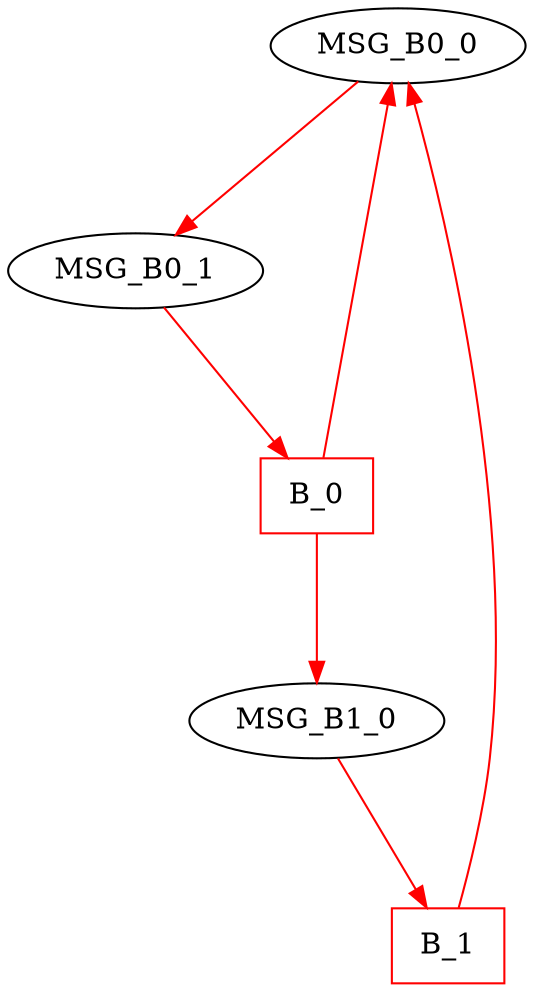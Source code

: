 digraph G {
graph [root="B_0", nodesep=0.6, mindist=1.0, ranksep=1.0, overlap=false]
node [shape="oval", color="black"]
edge [type="defDst", color="red"]

MSG_B0_0 [type="TMsg", tOffs=0, size=1];
MSG_B0_1 [type="TMsg", tOffs=1, size=1];
B_0      [type="Block", shape="rectangle", color="red", tPeriod=2];

MSG_B1_0 [type="TMsg", tOffs=0, size=5];
B_1      [type="Block", shape="rectangle", color="red", tPeriod=3];

MSG_B0_0 -> MSG_B0_1 -> B_0;
MSG_B1_0 -> B_1;

B_0 -> MSG_B0_0;
B_0 -> MSG_B1_0;
B_1 -> MSG_B0_0;
}